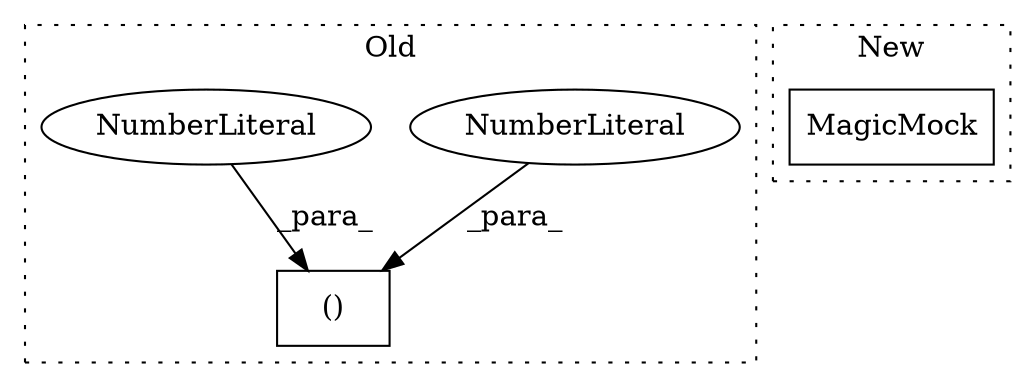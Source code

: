digraph G {
subgraph cluster0 {
1 [label="()" a="106" s="1238" l="29" shape="box"];
3 [label="NumberLiteral" a="34" s="1238" l="1" shape="ellipse"];
4 [label="NumberLiteral" a="34" s="1266" l="1" shape="ellipse"];
label = "Old";
style="dotted";
}
subgraph cluster1 {
2 [label="MagicMock" a="32" s="3404,3415" l="10,1" shape="box"];
label = "New";
style="dotted";
}
3 -> 1 [label="_para_"];
4 -> 1 [label="_para_"];
}